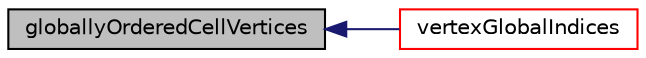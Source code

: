 digraph "globallyOrderedCellVertices"
{
  bgcolor="transparent";
  edge [fontname="Helvetica",fontsize="10",labelfontname="Helvetica",labelfontsize="10"];
  node [fontname="Helvetica",fontsize="10",shape=record];
  rankdir="LR";
  Node1 [label="globallyOrderedCellVertices",height=0.2,width=0.4,color="black", fillcolor="grey75", style="filled", fontcolor="black"];
  Node1 -> Node2 [dir="back",color="midnightblue",fontsize="10",style="solid",fontname="Helvetica"];
  Node2 [label="vertexGlobalIndices",height=0.2,width=0.4,color="red",URL="$a01066.html#aa992f27590f06b05848afcd2c0e00a76",tooltip="Using the globalIndex object, return a list of four (sorted) global. "];
}
